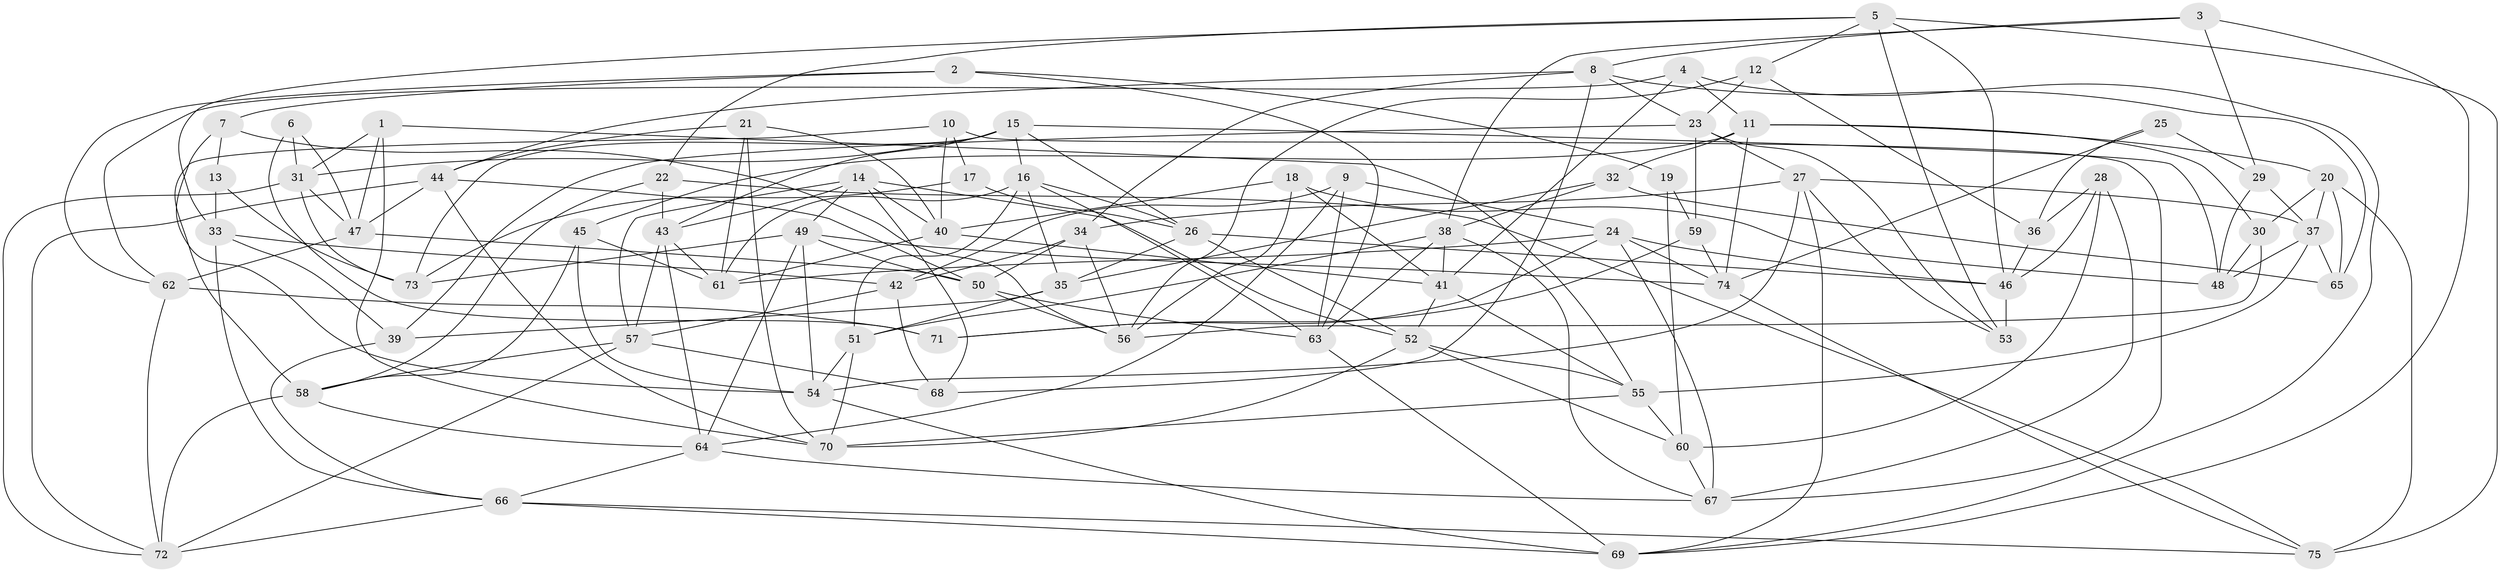 // original degree distribution, {4: 1.0}
// Generated by graph-tools (version 1.1) at 2025/38/03/04/25 23:38:11]
// undirected, 75 vertices, 189 edges
graph export_dot {
  node [color=gray90,style=filled];
  1;
  2;
  3;
  4;
  5;
  6;
  7;
  8;
  9;
  10;
  11;
  12;
  13;
  14;
  15;
  16;
  17;
  18;
  19;
  20;
  21;
  22;
  23;
  24;
  25;
  26;
  27;
  28;
  29;
  30;
  31;
  32;
  33;
  34;
  35;
  36;
  37;
  38;
  39;
  40;
  41;
  42;
  43;
  44;
  45;
  46;
  47;
  48;
  49;
  50;
  51;
  52;
  53;
  54;
  55;
  56;
  57;
  58;
  59;
  60;
  61;
  62;
  63;
  64;
  65;
  66;
  67;
  68;
  69;
  70;
  71;
  72;
  73;
  74;
  75;
  1 -- 31 [weight=1.0];
  1 -- 47 [weight=1.0];
  1 -- 55 [weight=1.0];
  1 -- 70 [weight=1.0];
  2 -- 7 [weight=1.0];
  2 -- 19 [weight=1.0];
  2 -- 62 [weight=1.0];
  2 -- 63 [weight=1.0];
  3 -- 8 [weight=1.0];
  3 -- 29 [weight=1.0];
  3 -- 38 [weight=1.0];
  3 -- 69 [weight=1.0];
  4 -- 11 [weight=1.0];
  4 -- 41 [weight=1.0];
  4 -- 62 [weight=1.0];
  4 -- 69 [weight=1.0];
  5 -- 12 [weight=1.0];
  5 -- 22 [weight=1.0];
  5 -- 33 [weight=1.0];
  5 -- 46 [weight=1.0];
  5 -- 53 [weight=1.0];
  5 -- 75 [weight=1.0];
  6 -- 31 [weight=1.0];
  6 -- 47 [weight=1.0];
  6 -- 71 [weight=2.0];
  7 -- 13 [weight=1.0];
  7 -- 54 [weight=1.0];
  7 -- 56 [weight=1.0];
  8 -- 23 [weight=1.0];
  8 -- 34 [weight=1.0];
  8 -- 44 [weight=1.0];
  8 -- 65 [weight=1.0];
  8 -- 68 [weight=1.0];
  9 -- 24 [weight=1.0];
  9 -- 42 [weight=1.0];
  9 -- 63 [weight=1.0];
  9 -- 64 [weight=1.0];
  10 -- 17 [weight=1.0];
  10 -- 40 [weight=1.0];
  10 -- 58 [weight=1.0];
  10 -- 67 [weight=1.0];
  11 -- 20 [weight=1.0];
  11 -- 30 [weight=1.0];
  11 -- 32 [weight=1.0];
  11 -- 45 [weight=1.0];
  11 -- 74 [weight=1.0];
  12 -- 23 [weight=1.0];
  12 -- 36 [weight=1.0];
  12 -- 56 [weight=1.0];
  13 -- 33 [weight=2.0];
  13 -- 73 [weight=1.0];
  14 -- 40 [weight=1.0];
  14 -- 43 [weight=1.0];
  14 -- 49 [weight=1.0];
  14 -- 52 [weight=1.0];
  14 -- 57 [weight=1.0];
  14 -- 68 [weight=1.0];
  15 -- 16 [weight=1.0];
  15 -- 26 [weight=1.0];
  15 -- 31 [weight=1.0];
  15 -- 43 [weight=1.0];
  15 -- 48 [weight=1.0];
  15 -- 73 [weight=1.0];
  16 -- 26 [weight=1.0];
  16 -- 35 [weight=1.0];
  16 -- 51 [weight=1.0];
  16 -- 61 [weight=1.0];
  16 -- 63 [weight=1.0];
  17 -- 26 [weight=1.0];
  17 -- 73 [weight=2.0];
  18 -- 40 [weight=1.0];
  18 -- 41 [weight=1.0];
  18 -- 48 [weight=1.0];
  18 -- 56 [weight=1.0];
  19 -- 59 [weight=1.0];
  19 -- 60 [weight=2.0];
  20 -- 30 [weight=1.0];
  20 -- 37 [weight=1.0];
  20 -- 65 [weight=1.0];
  20 -- 75 [weight=2.0];
  21 -- 40 [weight=1.0];
  21 -- 44 [weight=1.0];
  21 -- 61 [weight=1.0];
  21 -- 70 [weight=1.0];
  22 -- 43 [weight=1.0];
  22 -- 58 [weight=1.0];
  22 -- 75 [weight=1.0];
  23 -- 27 [weight=1.0];
  23 -- 39 [weight=1.0];
  23 -- 53 [weight=1.0];
  23 -- 59 [weight=1.0];
  24 -- 46 [weight=1.0];
  24 -- 61 [weight=1.0];
  24 -- 67 [weight=1.0];
  24 -- 71 [weight=1.0];
  24 -- 74 [weight=1.0];
  25 -- 29 [weight=2.0];
  25 -- 36 [weight=1.0];
  25 -- 74 [weight=1.0];
  26 -- 35 [weight=1.0];
  26 -- 46 [weight=1.0];
  26 -- 52 [weight=1.0];
  27 -- 34 [weight=1.0];
  27 -- 37 [weight=1.0];
  27 -- 53 [weight=1.0];
  27 -- 54 [weight=1.0];
  27 -- 69 [weight=1.0];
  28 -- 36 [weight=1.0];
  28 -- 46 [weight=1.0];
  28 -- 60 [weight=1.0];
  28 -- 67 [weight=1.0];
  29 -- 37 [weight=1.0];
  29 -- 48 [weight=2.0];
  30 -- 48 [weight=1.0];
  30 -- 56 [weight=1.0];
  31 -- 47 [weight=1.0];
  31 -- 72 [weight=1.0];
  31 -- 73 [weight=1.0];
  32 -- 35 [weight=1.0];
  32 -- 38 [weight=1.0];
  32 -- 65 [weight=1.0];
  33 -- 39 [weight=1.0];
  33 -- 42 [weight=1.0];
  33 -- 66 [weight=1.0];
  34 -- 42 [weight=2.0];
  34 -- 50 [weight=1.0];
  34 -- 56 [weight=1.0];
  35 -- 39 [weight=1.0];
  35 -- 51 [weight=2.0];
  36 -- 46 [weight=1.0];
  37 -- 48 [weight=1.0];
  37 -- 55 [weight=1.0];
  37 -- 65 [weight=1.0];
  38 -- 41 [weight=1.0];
  38 -- 51 [weight=1.0];
  38 -- 63 [weight=1.0];
  38 -- 67 [weight=1.0];
  39 -- 66 [weight=1.0];
  40 -- 41 [weight=1.0];
  40 -- 61 [weight=1.0];
  41 -- 52 [weight=1.0];
  41 -- 55 [weight=1.0];
  42 -- 57 [weight=1.0];
  42 -- 68 [weight=1.0];
  43 -- 57 [weight=1.0];
  43 -- 61 [weight=1.0];
  43 -- 64 [weight=1.0];
  44 -- 47 [weight=1.0];
  44 -- 50 [weight=1.0];
  44 -- 70 [weight=1.0];
  44 -- 72 [weight=1.0];
  45 -- 54 [weight=1.0];
  45 -- 58 [weight=1.0];
  45 -- 61 [weight=1.0];
  46 -- 53 [weight=1.0];
  47 -- 50 [weight=1.0];
  47 -- 62 [weight=1.0];
  49 -- 50 [weight=1.0];
  49 -- 54 [weight=1.0];
  49 -- 64 [weight=1.0];
  49 -- 73 [weight=1.0];
  49 -- 74 [weight=1.0];
  50 -- 56 [weight=1.0];
  50 -- 63 [weight=1.0];
  51 -- 54 [weight=1.0];
  51 -- 70 [weight=1.0];
  52 -- 55 [weight=1.0];
  52 -- 60 [weight=1.0];
  52 -- 70 [weight=1.0];
  54 -- 69 [weight=1.0];
  55 -- 60 [weight=1.0];
  55 -- 70 [weight=1.0];
  57 -- 58 [weight=1.0];
  57 -- 68 [weight=1.0];
  57 -- 72 [weight=1.0];
  58 -- 64 [weight=1.0];
  58 -- 72 [weight=1.0];
  59 -- 71 [weight=1.0];
  59 -- 74 [weight=1.0];
  60 -- 67 [weight=1.0];
  62 -- 71 [weight=2.0];
  62 -- 72 [weight=1.0];
  63 -- 69 [weight=1.0];
  64 -- 66 [weight=1.0];
  64 -- 67 [weight=1.0];
  66 -- 69 [weight=1.0];
  66 -- 72 [weight=1.0];
  66 -- 75 [weight=1.0];
  74 -- 75 [weight=1.0];
}
